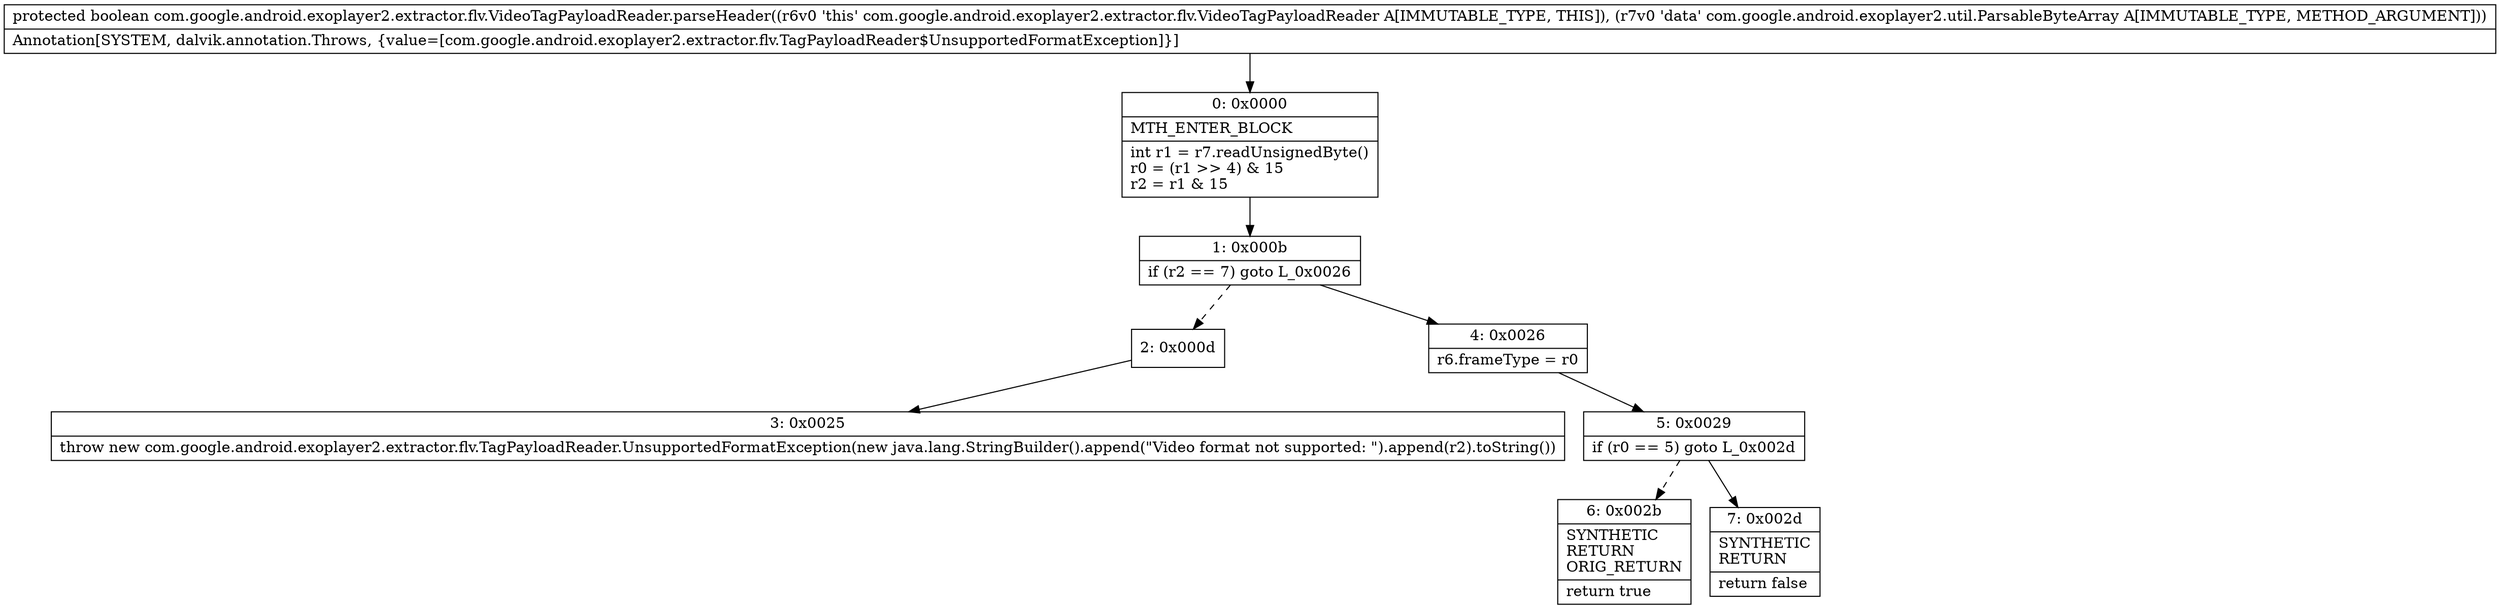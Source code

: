digraph "CFG forcom.google.android.exoplayer2.extractor.flv.VideoTagPayloadReader.parseHeader(Lcom\/google\/android\/exoplayer2\/util\/ParsableByteArray;)Z" {
Node_0 [shape=record,label="{0\:\ 0x0000|MTH_ENTER_BLOCK\l|int r1 = r7.readUnsignedByte()\lr0 = (r1 \>\> 4) & 15\lr2 = r1 & 15\l}"];
Node_1 [shape=record,label="{1\:\ 0x000b|if (r2 == 7) goto L_0x0026\l}"];
Node_2 [shape=record,label="{2\:\ 0x000d}"];
Node_3 [shape=record,label="{3\:\ 0x0025|throw new com.google.android.exoplayer2.extractor.flv.TagPayloadReader.UnsupportedFormatException(new java.lang.StringBuilder().append(\"Video format not supported: \").append(r2).toString())\l}"];
Node_4 [shape=record,label="{4\:\ 0x0026|r6.frameType = r0\l}"];
Node_5 [shape=record,label="{5\:\ 0x0029|if (r0 == 5) goto L_0x002d\l}"];
Node_6 [shape=record,label="{6\:\ 0x002b|SYNTHETIC\lRETURN\lORIG_RETURN\l|return true\l}"];
Node_7 [shape=record,label="{7\:\ 0x002d|SYNTHETIC\lRETURN\l|return false\l}"];
MethodNode[shape=record,label="{protected boolean com.google.android.exoplayer2.extractor.flv.VideoTagPayloadReader.parseHeader((r6v0 'this' com.google.android.exoplayer2.extractor.flv.VideoTagPayloadReader A[IMMUTABLE_TYPE, THIS]), (r7v0 'data' com.google.android.exoplayer2.util.ParsableByteArray A[IMMUTABLE_TYPE, METHOD_ARGUMENT]))  | Annotation[SYSTEM, dalvik.annotation.Throws, \{value=[com.google.android.exoplayer2.extractor.flv.TagPayloadReader$UnsupportedFormatException]\}]\l}"];
MethodNode -> Node_0;
Node_0 -> Node_1;
Node_1 -> Node_2[style=dashed];
Node_1 -> Node_4;
Node_2 -> Node_3;
Node_4 -> Node_5;
Node_5 -> Node_6[style=dashed];
Node_5 -> Node_7;
}

